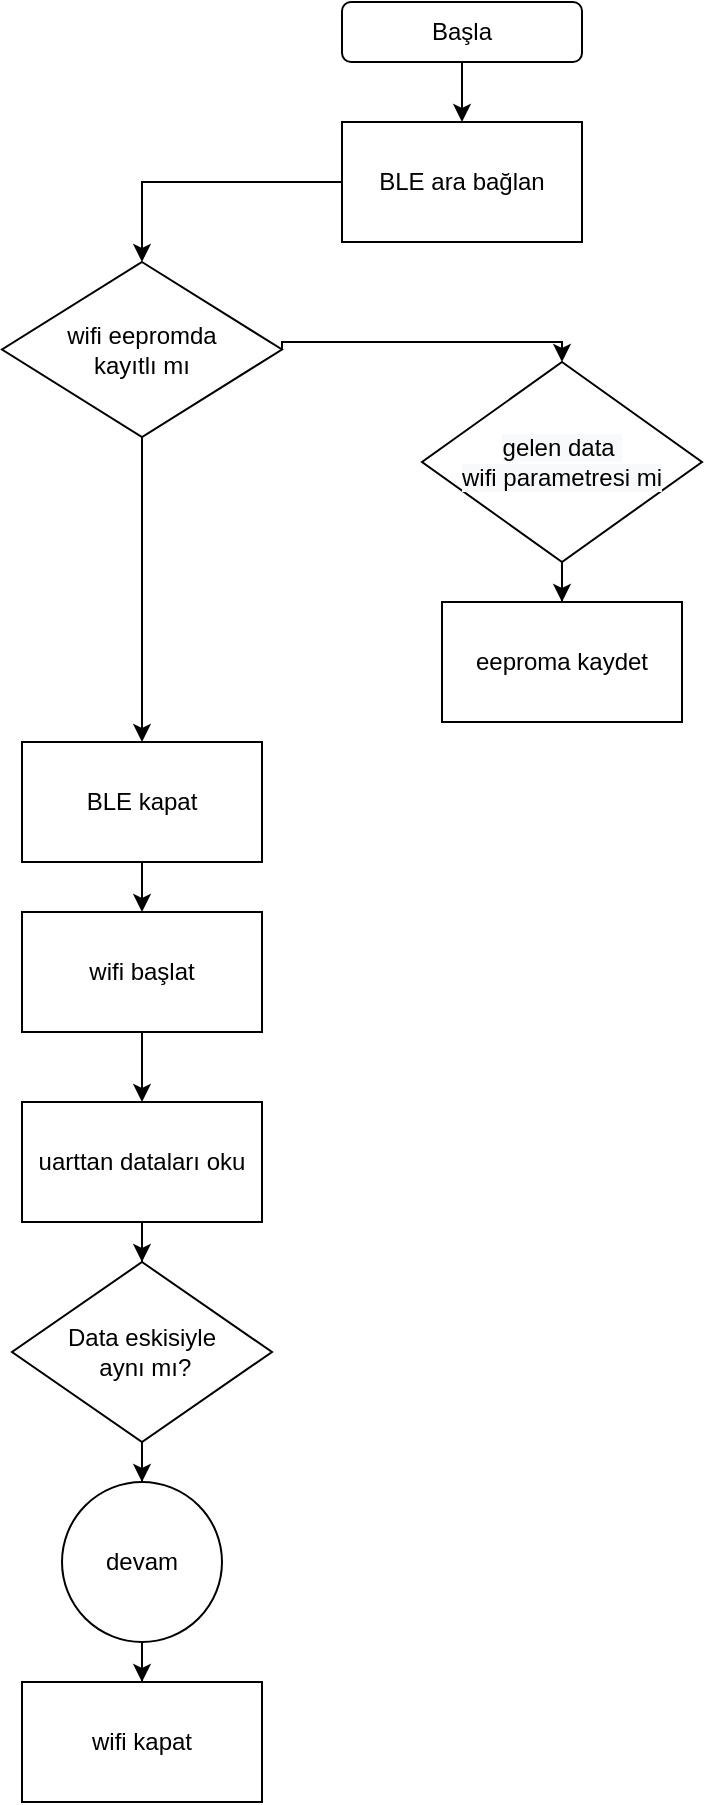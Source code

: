 <mxfile version="13.10.5" type="github">
  <diagram id="C5RBs43oDa-KdzZeNtuy" name="Page-1">
    <mxGraphModel dx="1422" dy="794" grid="1" gridSize="10" guides="1" tooltips="1" connect="1" arrows="1" fold="1" page="1" pageScale="1" pageWidth="827" pageHeight="1169" math="0" shadow="0">
      <root>
        <mxCell id="WIyWlLk6GJQsqaUBKTNV-0" />
        <mxCell id="WIyWlLk6GJQsqaUBKTNV-1" parent="WIyWlLk6GJQsqaUBKTNV-0" />
        <mxCell id="3tXl7RFhwyQ6PLL8QVe3-10" style="edgeStyle=orthogonalEdgeStyle;rounded=0;orthogonalLoop=1;jettySize=auto;html=1;" edge="1" parent="WIyWlLk6GJQsqaUBKTNV-1" source="WIyWlLk6GJQsqaUBKTNV-3" target="3tXl7RFhwyQ6PLL8QVe3-2">
          <mxGeometry relative="1" as="geometry" />
        </mxCell>
        <mxCell id="WIyWlLk6GJQsqaUBKTNV-3" value="Başla&lt;br&gt;" style="rounded=1;whiteSpace=wrap;html=1;fontSize=12;glass=0;strokeWidth=1;shadow=0;" parent="WIyWlLk6GJQsqaUBKTNV-1" vertex="1">
          <mxGeometry x="330" y="70" width="120" height="30" as="geometry" />
        </mxCell>
        <mxCell id="3tXl7RFhwyQ6PLL8QVe3-13" style="edgeStyle=orthogonalEdgeStyle;rounded=0;orthogonalLoop=1;jettySize=auto;html=1;entryX=0.5;entryY=0;entryDx=0;entryDy=0;" edge="1" parent="WIyWlLk6GJQsqaUBKTNV-1" source="3tXl7RFhwyQ6PLL8QVe3-2" target="3tXl7RFhwyQ6PLL8QVe3-11">
          <mxGeometry relative="1" as="geometry" />
        </mxCell>
        <mxCell id="3tXl7RFhwyQ6PLL8QVe3-2" value="BLE ara bağlan" style="rounded=0;whiteSpace=wrap;html=1;" vertex="1" parent="WIyWlLk6GJQsqaUBKTNV-1">
          <mxGeometry x="330" y="130" width="120" height="60" as="geometry" />
        </mxCell>
        <mxCell id="3tXl7RFhwyQ6PLL8QVe3-22" style="edgeStyle=orthogonalEdgeStyle;rounded=0;orthogonalLoop=1;jettySize=auto;html=1;entryX=0.5;entryY=0;entryDx=0;entryDy=0;" edge="1" parent="WIyWlLk6GJQsqaUBKTNV-1" source="3tXl7RFhwyQ6PLL8QVe3-4" target="3tXl7RFhwyQ6PLL8QVe3-21">
          <mxGeometry relative="1" as="geometry" />
        </mxCell>
        <mxCell id="3tXl7RFhwyQ6PLL8QVe3-4" value="BLE kapat" style="rounded=0;whiteSpace=wrap;html=1;" vertex="1" parent="WIyWlLk6GJQsqaUBKTNV-1">
          <mxGeometry x="170" y="440" width="120" height="60" as="geometry" />
        </mxCell>
        <mxCell id="3tXl7RFhwyQ6PLL8QVe3-15" style="edgeStyle=orthogonalEdgeStyle;rounded=0;orthogonalLoop=1;jettySize=auto;html=1;entryX=0.5;entryY=0;entryDx=0;entryDy=0;exitX=1;exitY=0.5;exitDx=0;exitDy=0;" edge="1" parent="WIyWlLk6GJQsqaUBKTNV-1" source="3tXl7RFhwyQ6PLL8QVe3-11" target="3tXl7RFhwyQ6PLL8QVe3-16">
          <mxGeometry relative="1" as="geometry">
            <mxPoint x="414" y="307.5" as="targetPoint" />
            <Array as="points">
              <mxPoint x="300" y="240" />
              <mxPoint x="440" y="240" />
            </Array>
          </mxGeometry>
        </mxCell>
        <mxCell id="3tXl7RFhwyQ6PLL8QVe3-20" style="edgeStyle=orthogonalEdgeStyle;rounded=0;orthogonalLoop=1;jettySize=auto;html=1;entryX=0.5;entryY=0;entryDx=0;entryDy=0;" edge="1" parent="WIyWlLk6GJQsqaUBKTNV-1" source="3tXl7RFhwyQ6PLL8QVe3-11" target="3tXl7RFhwyQ6PLL8QVe3-4">
          <mxGeometry relative="1" as="geometry" />
        </mxCell>
        <mxCell id="3tXl7RFhwyQ6PLL8QVe3-11" value="wifi eepromda&lt;br&gt;kayıtlı mı" style="rhombus;whiteSpace=wrap;html=1;" vertex="1" parent="WIyWlLk6GJQsqaUBKTNV-1">
          <mxGeometry x="160" y="200" width="140" height="87.5" as="geometry" />
        </mxCell>
        <mxCell id="3tXl7RFhwyQ6PLL8QVe3-19" style="edgeStyle=orthogonalEdgeStyle;rounded=0;orthogonalLoop=1;jettySize=auto;html=1;entryX=0.5;entryY=0;entryDx=0;entryDy=0;" edge="1" parent="WIyWlLk6GJQsqaUBKTNV-1" source="3tXl7RFhwyQ6PLL8QVe3-16" target="3tXl7RFhwyQ6PLL8QVe3-18">
          <mxGeometry relative="1" as="geometry" />
        </mxCell>
        <mxCell id="3tXl7RFhwyQ6PLL8QVe3-16" value="&#xa;&#xa;&lt;span style=&quot;color: rgb(0, 0, 0); font-family: helvetica; font-size: 12px; font-style: normal; font-weight: 400; letter-spacing: normal; text-align: center; text-indent: 0px; text-transform: none; word-spacing: 0px; background-color: rgb(248, 249, 250); display: inline; float: none;&quot;&gt;gelen data&amp;nbsp;&lt;/span&gt;&lt;br style=&quot;color: rgb(0, 0, 0); font-family: helvetica; font-size: 12px; font-style: normal; font-weight: 400; letter-spacing: normal; text-align: center; text-indent: 0px; text-transform: none; word-spacing: 0px; background-color: rgb(248, 249, 250);&quot;&gt;&lt;span style=&quot;color: rgb(0, 0, 0); font-family: helvetica; font-size: 12px; font-style: normal; font-weight: 400; letter-spacing: normal; text-align: center; text-indent: 0px; text-transform: none; word-spacing: 0px; background-color: rgb(248, 249, 250); display: inline; float: none;&quot;&gt;wifi parametresi mi&lt;/span&gt;&#xa;&#xa;" style="rhombus;whiteSpace=wrap;html=1;" vertex="1" parent="WIyWlLk6GJQsqaUBKTNV-1">
          <mxGeometry x="370" y="250" width="140" height="100" as="geometry" />
        </mxCell>
        <mxCell id="3tXl7RFhwyQ6PLL8QVe3-18" value="eeproma kaydet" style="rounded=0;whiteSpace=wrap;html=1;" vertex="1" parent="WIyWlLk6GJQsqaUBKTNV-1">
          <mxGeometry x="380" y="370" width="120" height="60" as="geometry" />
        </mxCell>
        <mxCell id="3tXl7RFhwyQ6PLL8QVe3-24" style="edgeStyle=orthogonalEdgeStyle;rounded=0;orthogonalLoop=1;jettySize=auto;html=1;entryX=0.5;entryY=0;entryDx=0;entryDy=0;" edge="1" parent="WIyWlLk6GJQsqaUBKTNV-1" source="3tXl7RFhwyQ6PLL8QVe3-21" target="3tXl7RFhwyQ6PLL8QVe3-23">
          <mxGeometry relative="1" as="geometry" />
        </mxCell>
        <mxCell id="3tXl7RFhwyQ6PLL8QVe3-21" value="wifi başlat" style="rounded=0;whiteSpace=wrap;html=1;" vertex="1" parent="WIyWlLk6GJQsqaUBKTNV-1">
          <mxGeometry x="170" y="525" width="120" height="60" as="geometry" />
        </mxCell>
        <mxCell id="3tXl7RFhwyQ6PLL8QVe3-26" style="edgeStyle=orthogonalEdgeStyle;rounded=0;orthogonalLoop=1;jettySize=auto;html=1;" edge="1" parent="WIyWlLk6GJQsqaUBKTNV-1" source="3tXl7RFhwyQ6PLL8QVe3-23" target="3tXl7RFhwyQ6PLL8QVe3-25">
          <mxGeometry relative="1" as="geometry" />
        </mxCell>
        <mxCell id="3tXl7RFhwyQ6PLL8QVe3-23" value="uarttan dataları oku&lt;br&gt;" style="rounded=0;whiteSpace=wrap;html=1;" vertex="1" parent="WIyWlLk6GJQsqaUBKTNV-1">
          <mxGeometry x="170" y="620" width="120" height="60" as="geometry" />
        </mxCell>
        <mxCell id="3tXl7RFhwyQ6PLL8QVe3-29" style="edgeStyle=orthogonalEdgeStyle;rounded=0;orthogonalLoop=1;jettySize=auto;html=1;entryX=0.5;entryY=0;entryDx=0;entryDy=0;" edge="1" parent="WIyWlLk6GJQsqaUBKTNV-1" source="3tXl7RFhwyQ6PLL8QVe3-25" target="3tXl7RFhwyQ6PLL8QVe3-28">
          <mxGeometry relative="1" as="geometry" />
        </mxCell>
        <mxCell id="3tXl7RFhwyQ6PLL8QVe3-25" value="Data eskisiyle&lt;br&gt;&amp;nbsp;aynı mı?" style="rhombus;whiteSpace=wrap;html=1;" vertex="1" parent="WIyWlLk6GJQsqaUBKTNV-1">
          <mxGeometry x="165" y="700" width="130" height="90" as="geometry" />
        </mxCell>
        <mxCell id="3tXl7RFhwyQ6PLL8QVe3-31" style="edgeStyle=orthogonalEdgeStyle;rounded=0;orthogonalLoop=1;jettySize=auto;html=1;entryX=0.5;entryY=0;entryDx=0;entryDy=0;" edge="1" parent="WIyWlLk6GJQsqaUBKTNV-1" source="3tXl7RFhwyQ6PLL8QVe3-28" target="3tXl7RFhwyQ6PLL8QVe3-30">
          <mxGeometry relative="1" as="geometry" />
        </mxCell>
        <mxCell id="3tXl7RFhwyQ6PLL8QVe3-28" value="devam" style="ellipse;whiteSpace=wrap;html=1;aspect=fixed;" vertex="1" parent="WIyWlLk6GJQsqaUBKTNV-1">
          <mxGeometry x="190" y="810" width="80" height="80" as="geometry" />
        </mxCell>
        <mxCell id="3tXl7RFhwyQ6PLL8QVe3-30" value="wifi kapat" style="rounded=0;whiteSpace=wrap;html=1;" vertex="1" parent="WIyWlLk6GJQsqaUBKTNV-1">
          <mxGeometry x="170" y="910" width="120" height="60" as="geometry" />
        </mxCell>
      </root>
    </mxGraphModel>
  </diagram>
</mxfile>
